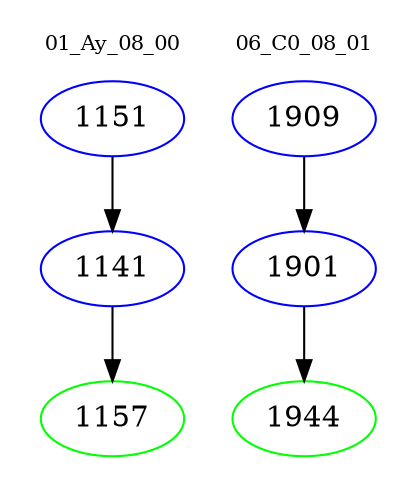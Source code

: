 digraph{
subgraph cluster_0 {
color = white
label = "01_Ay_08_00";
fontsize=10;
T0_1151 [label="1151", color="blue"]
T0_1151 -> T0_1141 [color="black"]
T0_1141 [label="1141", color="blue"]
T0_1141 -> T0_1157 [color="black"]
T0_1157 [label="1157", color="green"]
}
subgraph cluster_1 {
color = white
label = "06_C0_08_01";
fontsize=10;
T1_1909 [label="1909", color="blue"]
T1_1909 -> T1_1901 [color="black"]
T1_1901 [label="1901", color="blue"]
T1_1901 -> T1_1944 [color="black"]
T1_1944 [label="1944", color="green"]
}
}
